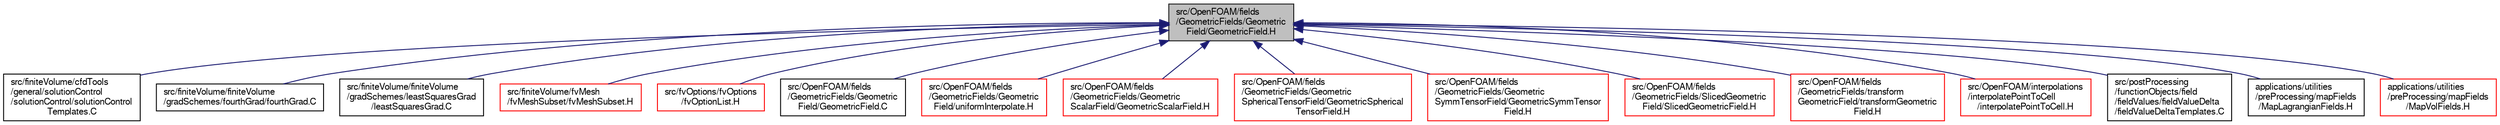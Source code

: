 digraph "src/OpenFOAM/fields/GeometricFields/GeometricField/GeometricField.H"
{
  bgcolor="transparent";
  edge [fontname="FreeSans",fontsize="10",labelfontname="FreeSans",labelfontsize="10"];
  node [fontname="FreeSans",fontsize="10",shape=record];
  Node152 [label="src/OpenFOAM/fields\l/GeometricFields/Geometric\lField/GeometricField.H",height=0.2,width=0.4,color="black", fillcolor="grey75", style="filled", fontcolor="black"];
  Node152 -> Node153 [dir="back",color="midnightblue",fontsize="10",style="solid",fontname="FreeSans"];
  Node153 [label="src/finiteVolume/cfdTools\l/general/solutionControl\l/solutionControl/solutionControl\lTemplates.C",height=0.2,width=0.4,color="black",URL="$a01352.html"];
  Node152 -> Node154 [dir="back",color="midnightblue",fontsize="10",style="solid",fontname="FreeSans"];
  Node154 [label="src/finiteVolume/finiteVolume\l/gradSchemes/fourthGrad/fourthGrad.C",height=0.2,width=0.4,color="black",URL="$a03095.html"];
  Node152 -> Node155 [dir="back",color="midnightblue",fontsize="10",style="solid",fontname="FreeSans"];
  Node155 [label="src/finiteVolume/finiteVolume\l/gradSchemes/leastSquaresGrad\l/leastSquaresGrad.C",height=0.2,width=0.4,color="black",URL="$a03140.html"];
  Node152 -> Node156 [dir="back",color="midnightblue",fontsize="10",style="solid",fontname="FreeSans"];
  Node156 [label="src/finiteVolume/fvMesh\l/fvMeshSubset/fvMeshSubset.H",height=0.2,width=0.4,color="red",URL="$a03563.html"];
  Node152 -> Node203 [dir="back",color="midnightblue",fontsize="10",style="solid",fontname="FreeSans"];
  Node203 [label="src/fvOptions/fvOptions\l/fvOptionList.H",height=0.2,width=0.4,color="red",URL="$a04625.html"];
  Node152 -> Node213 [dir="back",color="midnightblue",fontsize="10",style="solid",fontname="FreeSans"];
  Node213 [label="src/OpenFOAM/fields\l/GeometricFields/Geometric\lField/GeometricField.C",height=0.2,width=0.4,color="black",URL="$a09806.html"];
  Node152 -> Node214 [dir="back",color="midnightblue",fontsize="10",style="solid",fontname="FreeSans"];
  Node214 [label="src/OpenFOAM/fields\l/GeometricFields/Geometric\lField/uniformInterpolate.H",height=0.2,width=0.4,color="red",URL="$a09839.html"];
  Node152 -> Node216 [dir="back",color="midnightblue",fontsize="10",style="solid",fontname="FreeSans"];
  Node216 [label="src/OpenFOAM/fields\l/GeometricFields/Geometric\lScalarField/GeometricScalarField.H",height=0.2,width=0.4,color="red",URL="$a09851.html",tooltip="Scalar specific part of the implementation of GeometricField. "];
  Node152 -> Node1834 [dir="back",color="midnightblue",fontsize="10",style="solid",fontname="FreeSans"];
  Node1834 [label="src/OpenFOAM/fields\l/GeometricFields/Geometric\lSphericalTensorField/GeometricSpherical\lTensorField.H",height=0.2,width=0.4,color="red",URL="$a09857.html",tooltip="SphericalTensor specific part of the implementation of GeometricField. "];
  Node152 -> Node1838 [dir="back",color="midnightblue",fontsize="10",style="solid",fontname="FreeSans"];
  Node1838 [label="src/OpenFOAM/fields\l/GeometricFields/Geometric\lSymmTensorField/GeometricSymmTensor\lField.H",height=0.2,width=0.4,color="red",URL="$a09863.html",tooltip="SymmTensor specific part of the implementation of GeometricField. "];
  Node152 -> Node1840 [dir="back",color="midnightblue",fontsize="10",style="solid",fontname="FreeSans"];
  Node1840 [label="src/OpenFOAM/fields\l/GeometricFields/SlicedGeometric\lField/SlicedGeometricField.H",height=0.2,width=0.4,color="red",URL="$a09890.html"];
  Node152 -> Node1845 [dir="back",color="midnightblue",fontsize="10",style="solid",fontname="FreeSans"];
  Node1845 [label="src/OpenFOAM/fields\l/GeometricFields/transform\lGeometricField/transformGeometric\lField.H",height=0.2,width=0.4,color="red",URL="$a09896.html",tooltip="Spatial transformation functions for FieldFields. "];
  Node152 -> Node1847 [dir="back",color="midnightblue",fontsize="10",style="solid",fontname="FreeSans"];
  Node1847 [label="src/OpenFOAM/interpolations\l/interpolatePointToCell\l/interpolatePointToCell.H",height=0.2,width=0.4,color="red",URL="$a10388.html",tooltip="Interpolates (averages) the vertex values to the cell center. "];
  Node152 -> Node1851 [dir="back",color="midnightblue",fontsize="10",style="solid",fontname="FreeSans"];
  Node1851 [label="src/postProcessing\l/functionObjects/field\l/fieldValues/fieldValueDelta\l/fieldValueDeltaTemplates.C",height=0.2,width=0.4,color="black",URL="$a13337.html"];
  Node152 -> Node1852 [dir="back",color="midnightblue",fontsize="10",style="solid",fontname="FreeSans"];
  Node1852 [label="applications/utilities\l/preProcessing/mapFields\l/MapLagrangianFields.H",height=0.2,width=0.4,color="black",URL="$a19502.html",tooltip="Gets the indices of (source)particles that have been appended to the target cloud and maps the lagran..."];
  Node152 -> Node1853 [dir="back",color="midnightblue",fontsize="10",style="solid",fontname="FreeSans"];
  Node1853 [label="applications/utilities\l/preProcessing/mapFields\l/MapVolFields.H",height=0.2,width=0.4,color="red",URL="$a19508.html"];
}
